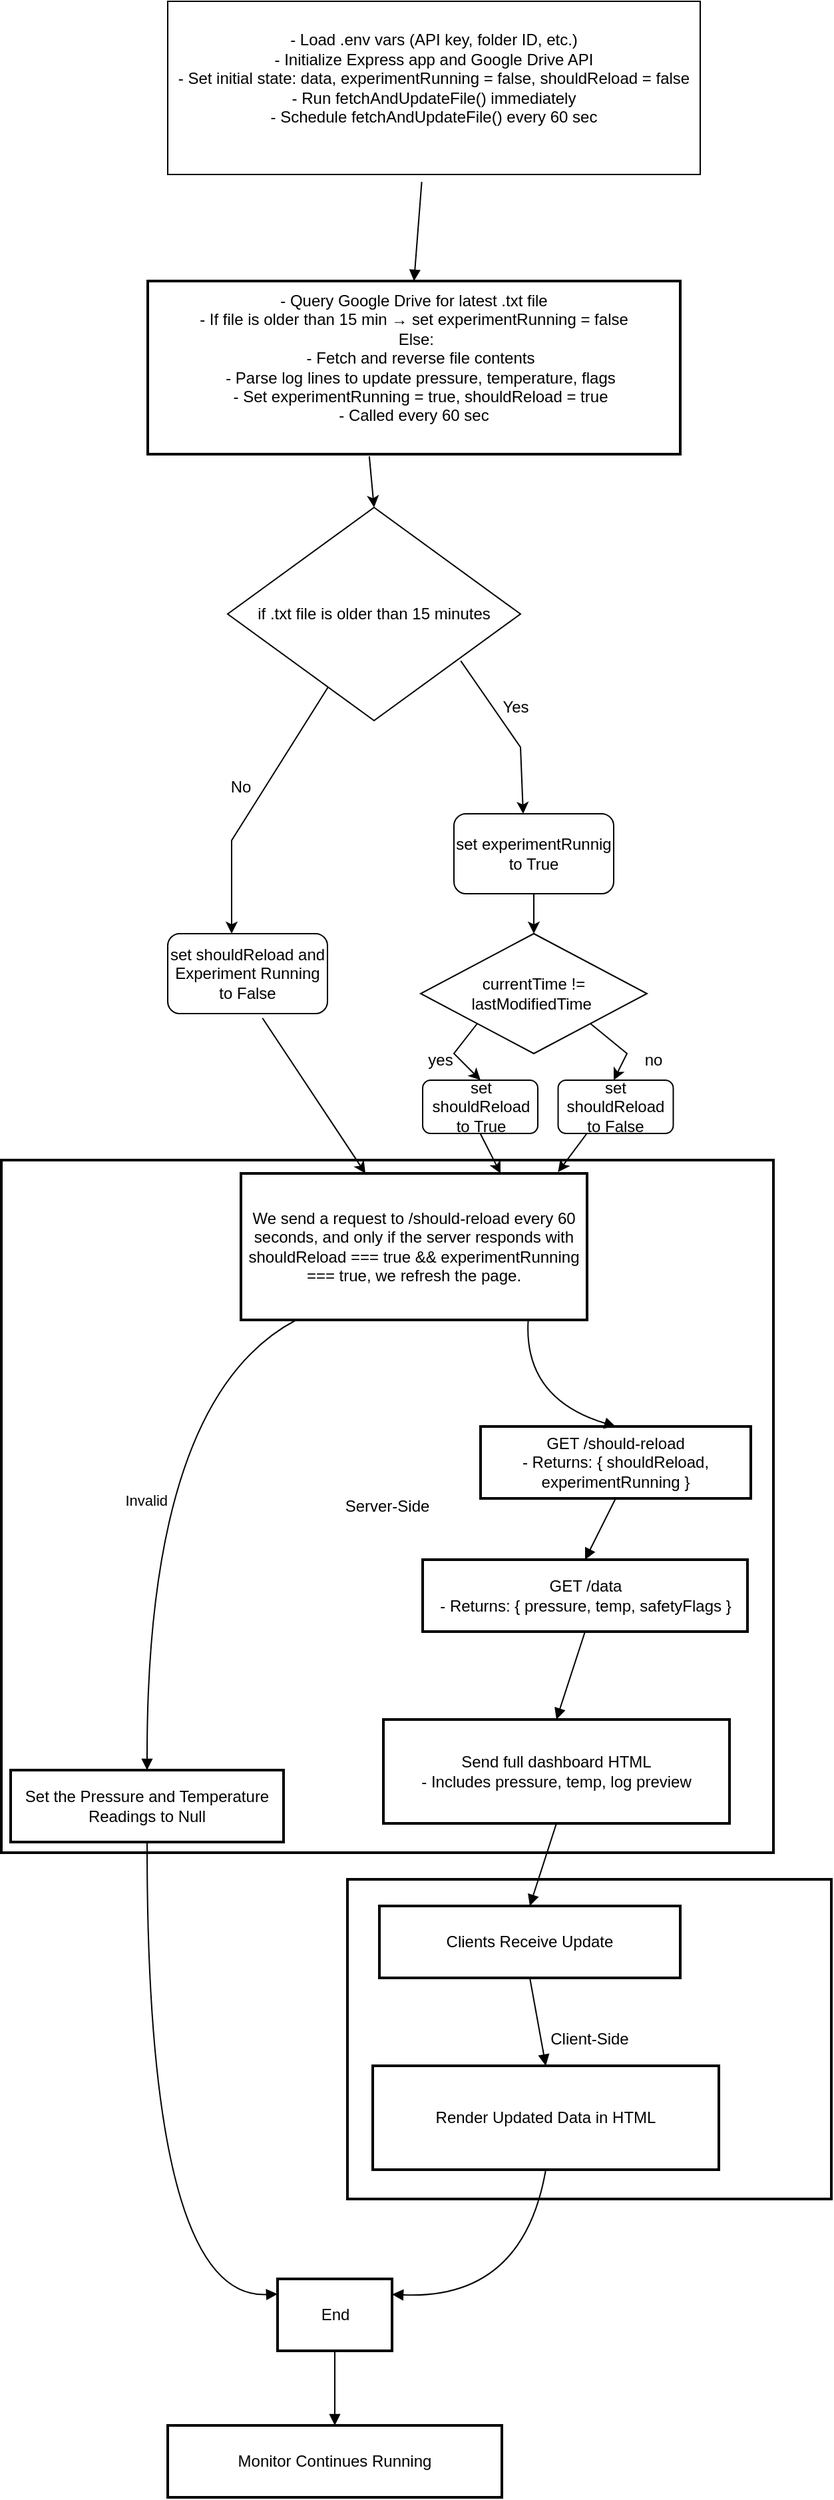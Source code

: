 <mxfile version="26.2.14">
  <diagram name="Page-1" id="yYJd9hsOfyqRx3wqSq9o">
    <mxGraphModel dx="1454" dy="2084" grid="1" gridSize="10" guides="1" tooltips="1" connect="1" arrows="1" fold="1" page="1" pageScale="1" pageWidth="850" pageHeight="1100" math="0" shadow="0">
      <root>
        <mxCell id="0" />
        <mxCell id="1" parent="0" />
        <mxCell id="2" value="Server-Side" style="whiteSpace=wrap;strokeWidth=2;" parent="1" vertex="1">
          <mxGeometry x="50" y="280" width="580" height="520" as="geometry" />
        </mxCell>
        <mxCell id="3" value="Client-Side" style="whiteSpace=wrap;strokeWidth=2;" parent="1" vertex="1">
          <mxGeometry x="310" y="820" width="363.5" height="240" as="geometry" />
        </mxCell>
        <mxCell id="5" value="- Query Google Drive for latest .txt file&#xa;- If file is older than 15 min → set experimentRunning = false&#xa; Else:&#xa;   - Fetch and reverse file contents&#xa;   - Parse log lines to update pressure, temperature, flags&#xa;   - Set experimentRunning = true, shouldReload = true&#xa;- Called every 60 sec&#xa;" style="whiteSpace=wrap;strokeWidth=2;" parent="1" vertex="1">
          <mxGeometry x="160" y="-380" width="400" height="130" as="geometry" />
        </mxCell>
        <mxCell id="7" value="We send a request to /should-reload every 60 seconds, and only if the server responds with shouldReload === true &amp;&amp; experimentRunning === true, we refresh the page." style="whiteSpace=wrap;strokeWidth=2;" parent="1" vertex="1">
          <mxGeometry x="230" y="290" width="260" height="110" as="geometry" />
        </mxCell>
        <mxCell id="8" value="&#xa;GET /should-reload&#xa;- Returns: { shouldReload, experimentRunning }&#xa;" style="whiteSpace=wrap;strokeWidth=2;" parent="1" vertex="1">
          <mxGeometry x="410" y="480" width="203" height="54" as="geometry" />
        </mxCell>
        <mxCell id="9" value="Set the Pressure and Temperature Readings to Null" style="whiteSpace=wrap;strokeWidth=2;" parent="1" vertex="1">
          <mxGeometry x="57" y="738" width="205" height="54" as="geometry" />
        </mxCell>
        <mxCell id="10" value="&#xa;GET /data&#xa;- Returns: { pressure, temp, safetyFlags }&#xa;" style="whiteSpace=wrap;strokeWidth=2;" parent="1" vertex="1">
          <mxGeometry x="366.5" y="580" width="244" height="54" as="geometry" />
        </mxCell>
        <mxCell id="11" value="Send full dashboard HTML&#xa;- Includes pressure, temp, log preview" style="whiteSpace=wrap;strokeWidth=2;" parent="1" vertex="1">
          <mxGeometry x="337" y="700" width="260" height="78" as="geometry" />
        </mxCell>
        <mxCell id="12" value="Clients Receive Update" style="whiteSpace=wrap;strokeWidth=2;" parent="1" vertex="1">
          <mxGeometry x="334" y="840" width="226" height="54" as="geometry" />
        </mxCell>
        <mxCell id="13" value="Render Updated Data in HTML" style="whiteSpace=wrap;strokeWidth=2;" parent="1" vertex="1">
          <mxGeometry x="329" y="960" width="260" height="78" as="geometry" />
        </mxCell>
        <mxCell id="14" value="End" style="whiteSpace=wrap;strokeWidth=2;" parent="1" vertex="1">
          <mxGeometry x="257.5" y="1120" width="86" height="54" as="geometry" />
        </mxCell>
        <mxCell id="15" value="Monitor Continues Running" style="whiteSpace=wrap;strokeWidth=2;" parent="1" vertex="1">
          <mxGeometry x="175" y="1230" width="251" height="54" as="geometry" />
        </mxCell>
        <mxCell id="16" value="" style="curved=1;startArrow=none;endArrow=block;exitX=0.477;exitY=1.043;entryX=0.5;entryY=0;exitDx=0;exitDy=0;exitPerimeter=0;" parent="1" source="Bma5ZD2PKsqFx3RTCrAh-28" target="5" edge="1">
          <mxGeometry relative="1" as="geometry">
            <Array as="points" />
            <mxPoint x="300.5" y="62" as="sourcePoint" />
          </mxGeometry>
        </mxCell>
        <mxCell id="19" value="" style="curved=1;startArrow=none;endArrow=block;exitX=0.83;exitY=1;entryX=0.5;entryY=-0.01;" parent="1" source="7" target="8" edge="1">
          <mxGeometry relative="1" as="geometry">
            <Array as="points">
              <mxPoint x="442" y="459" />
            </Array>
          </mxGeometry>
        </mxCell>
        <mxCell id="20" value="Invalid" style="curved=1;startArrow=none;endArrow=block;exitX=0.16;exitY=1;entryX=0.5;entryY=0;" parent="1" source="7" target="9" edge="1">
          <mxGeometry relative="1" as="geometry">
            <Array as="points">
              <mxPoint x="159" y="459" />
            </Array>
          </mxGeometry>
        </mxCell>
        <mxCell id="21" value="" style="curved=1;startArrow=none;endArrow=block;exitX=0.5;exitY=0.99;entryX=0.5;entryY=0;" parent="1" source="8" target="10" edge="1">
          <mxGeometry relative="1" as="geometry">
            <Array as="points" />
          </mxGeometry>
        </mxCell>
        <mxCell id="22" value="" style="curved=1;startArrow=none;endArrow=block;exitX=0.5;exitY=1;entryX=0.5;entryY=0;" parent="1" source="10" target="11" edge="1">
          <mxGeometry relative="1" as="geometry">
            <Array as="points" />
          </mxGeometry>
        </mxCell>
        <mxCell id="23" value="" style="curved=1;startArrow=none;endArrow=block;exitX=0.5;exitY=1;entryX=0.5;entryY=0;" parent="1" source="11" target="12" edge="1">
          <mxGeometry relative="1" as="geometry">
            <Array as="points" />
          </mxGeometry>
        </mxCell>
        <mxCell id="24" value="" style="curved=1;startArrow=none;endArrow=block;exitX=0.5;exitY=1;entryX=0.5;entryY=0;" parent="1" source="12" target="13" edge="1">
          <mxGeometry relative="1" as="geometry">
            <Array as="points" />
          </mxGeometry>
        </mxCell>
        <mxCell id="25" value="" style="curved=1;startArrow=none;endArrow=block;exitX=0.5;exitY=1;entryX=0;entryY=0.21;" parent="1" source="9" target="14" edge="1">
          <mxGeometry relative="1" as="geometry">
            <Array as="points">
              <mxPoint x="159" y="1136" />
            </Array>
          </mxGeometry>
        </mxCell>
        <mxCell id="26" value="" style="curved=1;startArrow=none;endArrow=block;exitX=0.5;exitY=1;entryX=1.01;entryY=0.21;" parent="1" source="13" target="14" edge="1">
          <mxGeometry relative="1" as="geometry">
            <Array as="points">
              <mxPoint x="442" y="1136" />
            </Array>
          </mxGeometry>
        </mxCell>
        <mxCell id="27" value="" style="curved=1;startArrow=none;endArrow=block;exitX=0.5;exitY=1;entryX=0.5;entryY=0;" parent="1" source="14" target="15" edge="1">
          <mxGeometry relative="1" as="geometry">
            <Array as="points" />
          </mxGeometry>
        </mxCell>
        <mxCell id="Bma5ZD2PKsqFx3RTCrAh-28" value="&lt;div&gt;- Load .env vars (API key, folder ID, etc.)&lt;/div&gt;&lt;div&gt;- Initialize Express app and Google Drive API&lt;/div&gt;&lt;div&gt;- Set initial state: data, experimentRunning = false, shouldReload = false&lt;/div&gt;&lt;div&gt;- Run fetchAndUpdateFile() immediately&lt;/div&gt;&lt;div&gt;- Schedule fetchAndUpdateFile() every 60 sec&lt;/div&gt;&lt;div&gt;&lt;br&gt;&lt;/div&gt;" style="rounded=0;whiteSpace=wrap;html=1;" vertex="1" parent="1">
          <mxGeometry x="175" y="-590" width="400" height="130" as="geometry" />
        </mxCell>
        <mxCell id="Bma5ZD2PKsqFx3RTCrAh-30" value="if .txt file is older than 15 minutes" style="rhombus;whiteSpace=wrap;html=1;" vertex="1" parent="1">
          <mxGeometry x="220" y="-210" width="220" height="160" as="geometry" />
        </mxCell>
        <mxCell id="Bma5ZD2PKsqFx3RTCrAh-35" value="" style="endArrow=classic;html=1;rounded=0;" edge="1" parent="1" source="Bma5ZD2PKsqFx3RTCrAh-30">
          <mxGeometry width="50" height="50" relative="1" as="geometry">
            <mxPoint x="272.671" y="-39.996" as="sourcePoint" />
            <mxPoint x="223" y="110" as="targetPoint" />
            <Array as="points">
              <mxPoint x="223" y="40" />
            </Array>
          </mxGeometry>
        </mxCell>
        <mxCell id="Bma5ZD2PKsqFx3RTCrAh-36" value="" style="endArrow=classic;html=1;rounded=0;exitX=0.796;exitY=0.72;exitDx=0;exitDy=0;exitPerimeter=0;" edge="1" parent="1" source="Bma5ZD2PKsqFx3RTCrAh-30">
          <mxGeometry width="50" height="50" relative="1" as="geometry">
            <mxPoint x="425.0" y="-60.0" as="sourcePoint" />
            <mxPoint x="442" y="20" as="targetPoint" />
            <Array as="points">
              <mxPoint x="440" y="-30" />
            </Array>
          </mxGeometry>
        </mxCell>
        <mxCell id="Bma5ZD2PKsqFx3RTCrAh-37" value="set shouldReload and Experiment Running to False" style="rounded=1;whiteSpace=wrap;html=1;" vertex="1" parent="1">
          <mxGeometry x="175" y="110" width="120" height="60" as="geometry" />
        </mxCell>
        <mxCell id="Bma5ZD2PKsqFx3RTCrAh-38" value="set experimentRunnig to True" style="rounded=1;whiteSpace=wrap;html=1;" vertex="1" parent="1">
          <mxGeometry x="390" y="20" width="120" height="60" as="geometry" />
        </mxCell>
        <mxCell id="Bma5ZD2PKsqFx3RTCrAh-39" value="" style="endArrow=classic;html=1;rounded=0;exitX=0.593;exitY=1.056;exitDx=0;exitDy=0;exitPerimeter=0;" edge="1" parent="1" source="Bma5ZD2PKsqFx3RTCrAh-37" target="7">
          <mxGeometry width="50" height="50" relative="1" as="geometry">
            <mxPoint x="610.5" y="190" as="sourcePoint" />
            <mxPoint x="650" y="230" as="targetPoint" />
          </mxGeometry>
        </mxCell>
        <mxCell id="Bma5ZD2PKsqFx3RTCrAh-42" value="Yes" style="text;html=1;align=center;verticalAlign=middle;whiteSpace=wrap;rounded=0;" vertex="1" parent="1">
          <mxGeometry x="381.5" y="-90" width="108.5" height="60" as="geometry" />
        </mxCell>
        <mxCell id="Bma5ZD2PKsqFx3RTCrAh-43" value="No" style="text;html=1;align=center;verticalAlign=middle;whiteSpace=wrap;rounded=0;" vertex="1" parent="1">
          <mxGeometry x="160" y="-30" width="140" height="60" as="geometry" />
        </mxCell>
        <mxCell id="Bma5ZD2PKsqFx3RTCrAh-45" value="" style="endArrow=classic;html=1;rounded=0;entryX=0.5;entryY=0;entryDx=0;entryDy=0;exitX=0.416;exitY=1.012;exitDx=0;exitDy=0;exitPerimeter=0;" edge="1" parent="1" source="5" target="Bma5ZD2PKsqFx3RTCrAh-30">
          <mxGeometry width="50" height="50" relative="1" as="geometry">
            <mxPoint x="390" y="-140" as="sourcePoint" />
            <mxPoint x="440" y="-190" as="targetPoint" />
          </mxGeometry>
        </mxCell>
        <mxCell id="Bma5ZD2PKsqFx3RTCrAh-48" value="currentTime != lastModifiedTime&amp;nbsp;" style="rhombus;whiteSpace=wrap;html=1;" vertex="1" parent="1">
          <mxGeometry x="365" y="110" width="170" height="90" as="geometry" />
        </mxCell>
        <mxCell id="Bma5ZD2PKsqFx3RTCrAh-49" value="" style="endArrow=classic;html=1;rounded=0;exitX=0;exitY=1;exitDx=0;exitDy=0;entryX=1;entryY=1;entryDx=0;entryDy=0;" edge="1" parent="1" source="Bma5ZD2PKsqFx3RTCrAh-48" target="Bma5ZD2PKsqFx3RTCrAh-55">
          <mxGeometry width="50" height="50" relative="1" as="geometry">
            <mxPoint x="470.75" y="210" as="sourcePoint" />
            <mxPoint x="400" y="240" as="targetPoint" />
            <Array as="points">
              <mxPoint x="390" y="200" />
            </Array>
          </mxGeometry>
        </mxCell>
        <mxCell id="Bma5ZD2PKsqFx3RTCrAh-52" value="" style="endArrow=classic;html=1;rounded=0;exitX=1;exitY=1;exitDx=0;exitDy=0;entryX=0;entryY=1;entryDx=0;entryDy=0;" edge="1" parent="1" source="Bma5ZD2PKsqFx3RTCrAh-48" target="Bma5ZD2PKsqFx3RTCrAh-56">
          <mxGeometry width="50" height="50" relative="1" as="geometry">
            <mxPoint x="480.75" y="220" as="sourcePoint" />
            <mxPoint x="520" y="240" as="targetPoint" />
            <Array as="points">
              <mxPoint x="520" y="200" />
            </Array>
          </mxGeometry>
        </mxCell>
        <mxCell id="Bma5ZD2PKsqFx3RTCrAh-53" value="" style="endArrow=classic;html=1;rounded=0;exitX=0.5;exitY=1;exitDx=0;exitDy=0;" edge="1" parent="1" source="Bma5ZD2PKsqFx3RTCrAh-38">
          <mxGeometry width="50" height="50" relative="1" as="geometry">
            <mxPoint x="458.38" y="100" as="sourcePoint" />
            <mxPoint x="450" y="110" as="targetPoint" />
          </mxGeometry>
        </mxCell>
        <mxCell id="Bma5ZD2PKsqFx3RTCrAh-55" value="yes" style="text;html=1;align=center;verticalAlign=middle;whiteSpace=wrap;rounded=0;" vertex="1" parent="1">
          <mxGeometry x="350" y="190" width="60" height="30" as="geometry" />
        </mxCell>
        <mxCell id="Bma5ZD2PKsqFx3RTCrAh-56" value="no" style="text;html=1;align=center;verticalAlign=middle;whiteSpace=wrap;rounded=0;" vertex="1" parent="1">
          <mxGeometry x="510" y="190" width="60" height="30" as="geometry" />
        </mxCell>
        <mxCell id="Bma5ZD2PKsqFx3RTCrAh-57" value="set shouldReload to True" style="rounded=1;whiteSpace=wrap;html=1;" vertex="1" parent="1">
          <mxGeometry x="366.5" y="220" width="86.5" height="40" as="geometry" />
        </mxCell>
        <mxCell id="Bma5ZD2PKsqFx3RTCrAh-58" value="set shouldReload to False" style="rounded=1;whiteSpace=wrap;html=1;" vertex="1" parent="1">
          <mxGeometry x="468.25" y="220" width="86.5" height="40" as="geometry" />
        </mxCell>
        <mxCell id="Bma5ZD2PKsqFx3RTCrAh-60" value="" style="endArrow=classic;html=1;rounded=0;exitX=0.5;exitY=1;exitDx=0;exitDy=0;entryX=0.75;entryY=0;entryDx=0;entryDy=0;" edge="1" parent="1" source="Bma5ZD2PKsqFx3RTCrAh-57" target="7">
          <mxGeometry width="50" height="50" relative="1" as="geometry">
            <mxPoint x="640" y="170" as="sourcePoint" />
            <mxPoint x="655" y="210" as="targetPoint" />
          </mxGeometry>
        </mxCell>
        <mxCell id="Bma5ZD2PKsqFx3RTCrAh-61" value="" style="endArrow=classic;html=1;rounded=0;entryX=0.916;entryY=-0.009;entryDx=0;entryDy=0;entryPerimeter=0;exitX=0.25;exitY=1;exitDx=0;exitDy=0;" edge="1" parent="1" source="Bma5ZD2PKsqFx3RTCrAh-58" target="7">
          <mxGeometry width="50" height="50" relative="1" as="geometry">
            <mxPoint x="720" y="75" as="sourcePoint" />
            <mxPoint x="690" y="120" as="targetPoint" />
          </mxGeometry>
        </mxCell>
      </root>
    </mxGraphModel>
  </diagram>
</mxfile>
